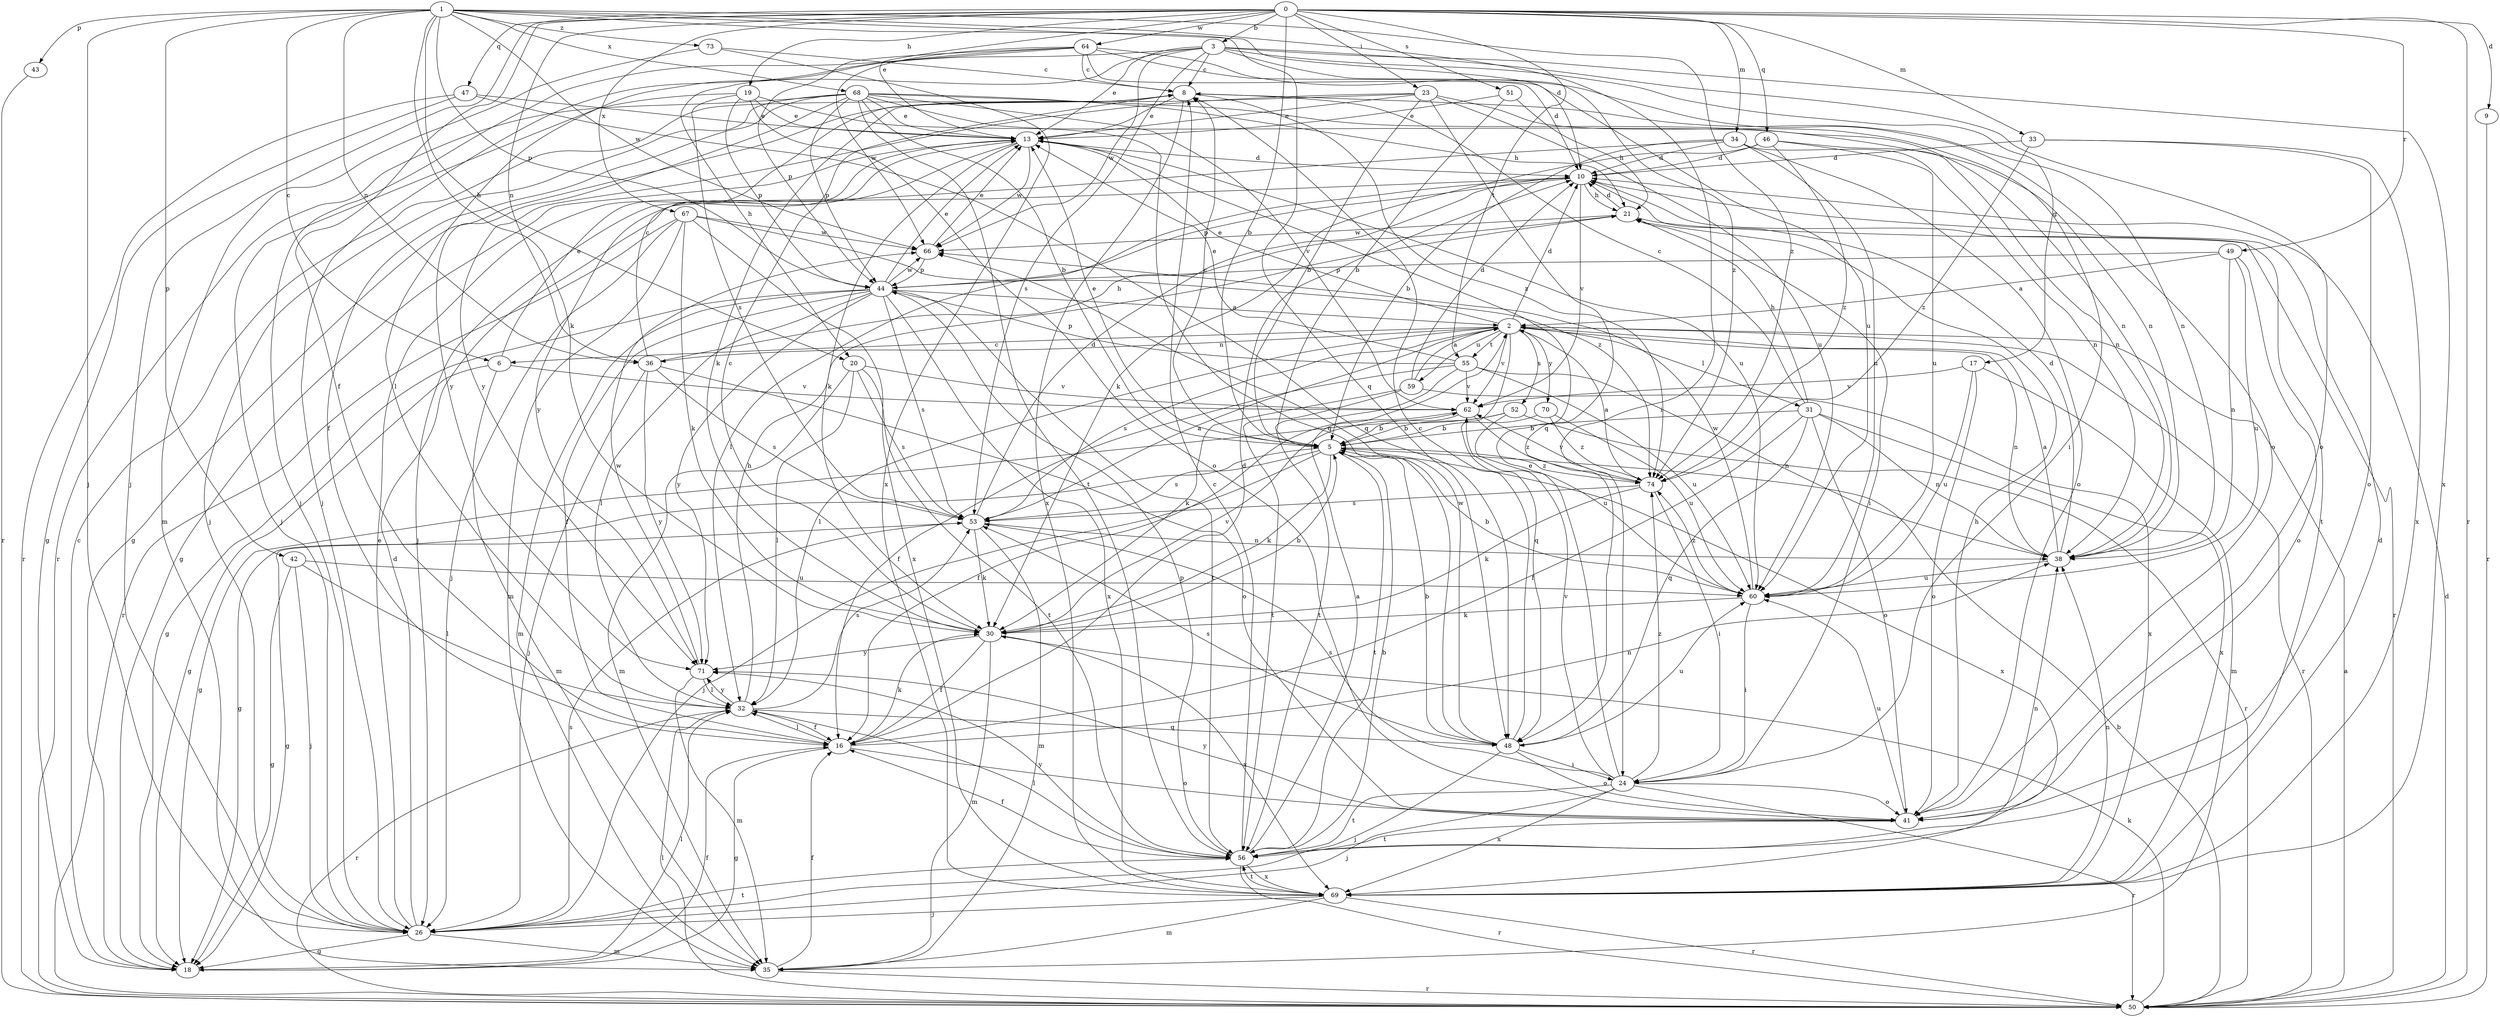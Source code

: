 strict digraph  {
0;
1;
2;
3;
5;
6;
8;
9;
10;
13;
16;
17;
18;
19;
20;
21;
23;
24;
26;
30;
31;
32;
33;
34;
35;
36;
38;
41;
42;
43;
44;
46;
47;
48;
49;
50;
51;
52;
53;
55;
56;
59;
60;
62;
64;
66;
67;
68;
69;
70;
71;
73;
74;
0 -> 3  [label=b];
0 -> 5  [label=b];
0 -> 9  [label=d];
0 -> 13  [label=e];
0 -> 16  [label=f];
0 -> 19  [label=h];
0 -> 23  [label=i];
0 -> 26  [label=j];
0 -> 33  [label=m];
0 -> 34  [label=m];
0 -> 36  [label=n];
0 -> 46  [label=q];
0 -> 47  [label=q];
0 -> 49  [label=r];
0 -> 50  [label=r];
0 -> 51  [label=s];
0 -> 55  [label=t];
0 -> 64  [label=w];
0 -> 67  [label=x];
1 -> 6  [label=c];
1 -> 10  [label=d];
1 -> 20  [label=h];
1 -> 24  [label=i];
1 -> 26  [label=j];
1 -> 30  [label=k];
1 -> 36  [label=n];
1 -> 42  [label=p];
1 -> 43  [label=p];
1 -> 44  [label=p];
1 -> 48  [label=q];
1 -> 66  [label=w];
1 -> 68  [label=x];
1 -> 73  [label=z];
1 -> 74  [label=z];
2 -> 6  [label=c];
2 -> 10  [label=d];
2 -> 13  [label=e];
2 -> 31  [label=l];
2 -> 32  [label=l];
2 -> 36  [label=n];
2 -> 38  [label=n];
2 -> 48  [label=q];
2 -> 50  [label=r];
2 -> 52  [label=s];
2 -> 53  [label=s];
2 -> 55  [label=t];
2 -> 59  [label=u];
2 -> 62  [label=v];
2 -> 70  [label=y];
3 -> 8  [label=c];
3 -> 13  [label=e];
3 -> 17  [label=g];
3 -> 20  [label=h];
3 -> 26  [label=j];
3 -> 41  [label=o];
3 -> 53  [label=s];
3 -> 66  [label=w];
3 -> 69  [label=x];
3 -> 74  [label=z];
5 -> 8  [label=c];
5 -> 13  [label=e];
5 -> 18  [label=g];
5 -> 26  [label=j];
5 -> 30  [label=k];
5 -> 53  [label=s];
5 -> 56  [label=t];
5 -> 69  [label=x];
5 -> 74  [label=z];
6 -> 13  [label=e];
6 -> 18  [label=g];
6 -> 35  [label=m];
6 -> 62  [label=v];
8 -> 13  [label=e];
8 -> 30  [label=k];
8 -> 38  [label=n];
8 -> 69  [label=x];
8 -> 74  [label=z];
9 -> 50  [label=r];
10 -> 21  [label=h];
10 -> 32  [label=l];
10 -> 44  [label=p];
10 -> 56  [label=t];
10 -> 62  [label=v];
13 -> 10  [label=d];
13 -> 18  [label=g];
13 -> 30  [label=k];
13 -> 60  [label=u];
13 -> 66  [label=w];
13 -> 71  [label=y];
16 -> 10  [label=d];
16 -> 18  [label=g];
16 -> 30  [label=k];
16 -> 32  [label=l];
16 -> 38  [label=n];
16 -> 41  [label=o];
17 -> 35  [label=m];
17 -> 41  [label=o];
17 -> 60  [label=u];
17 -> 62  [label=v];
18 -> 8  [label=c];
18 -> 16  [label=f];
18 -> 32  [label=l];
19 -> 13  [label=e];
19 -> 26  [label=j];
19 -> 38  [label=n];
19 -> 41  [label=o];
19 -> 44  [label=p];
19 -> 53  [label=s];
20 -> 32  [label=l];
20 -> 35  [label=m];
20 -> 53  [label=s];
20 -> 56  [label=t];
20 -> 62  [label=v];
21 -> 10  [label=d];
21 -> 24  [label=i];
21 -> 50  [label=r];
21 -> 66  [label=w];
23 -> 5  [label=b];
23 -> 13  [label=e];
23 -> 18  [label=g];
23 -> 24  [label=i];
23 -> 48  [label=q];
23 -> 60  [label=u];
23 -> 71  [label=y];
24 -> 13  [label=e];
24 -> 26  [label=j];
24 -> 41  [label=o];
24 -> 50  [label=r];
24 -> 53  [label=s];
24 -> 56  [label=t];
24 -> 62  [label=v];
24 -> 69  [label=x];
24 -> 74  [label=z];
26 -> 10  [label=d];
26 -> 13  [label=e];
26 -> 18  [label=g];
26 -> 35  [label=m];
26 -> 53  [label=s];
26 -> 56  [label=t];
30 -> 5  [label=b];
30 -> 8  [label=c];
30 -> 16  [label=f];
30 -> 35  [label=m];
30 -> 62  [label=v];
30 -> 69  [label=x];
30 -> 71  [label=y];
31 -> 5  [label=b];
31 -> 8  [label=c];
31 -> 16  [label=f];
31 -> 21  [label=h];
31 -> 38  [label=n];
31 -> 41  [label=o];
31 -> 48  [label=q];
31 -> 69  [label=x];
32 -> 16  [label=f];
32 -> 21  [label=h];
32 -> 48  [label=q];
32 -> 50  [label=r];
32 -> 53  [label=s];
32 -> 71  [label=y];
33 -> 10  [label=d];
33 -> 41  [label=o];
33 -> 69  [label=x];
33 -> 74  [label=z];
34 -> 5  [label=b];
34 -> 10  [label=d];
34 -> 26  [label=j];
34 -> 38  [label=n];
34 -> 41  [label=o];
34 -> 60  [label=u];
35 -> 16  [label=f];
35 -> 50  [label=r];
36 -> 8  [label=c];
36 -> 21  [label=h];
36 -> 26  [label=j];
36 -> 41  [label=o];
36 -> 53  [label=s];
36 -> 71  [label=y];
38 -> 2  [label=a];
38 -> 10  [label=d];
38 -> 60  [label=u];
41 -> 21  [label=h];
41 -> 56  [label=t];
41 -> 60  [label=u];
41 -> 71  [label=y];
42 -> 18  [label=g];
42 -> 26  [label=j];
42 -> 32  [label=l];
42 -> 60  [label=u];
43 -> 50  [label=r];
44 -> 2  [label=a];
44 -> 13  [label=e];
44 -> 16  [label=f];
44 -> 18  [label=g];
44 -> 32  [label=l];
44 -> 35  [label=m];
44 -> 53  [label=s];
44 -> 56  [label=t];
44 -> 66  [label=w];
44 -> 69  [label=x];
44 -> 71  [label=y];
46 -> 10  [label=d];
46 -> 30  [label=k];
46 -> 38  [label=n];
46 -> 60  [label=u];
46 -> 74  [label=z];
47 -> 13  [label=e];
47 -> 18  [label=g];
47 -> 48  [label=q];
47 -> 50  [label=r];
48 -> 5  [label=b];
48 -> 8  [label=c];
48 -> 24  [label=i];
48 -> 26  [label=j];
48 -> 41  [label=o];
48 -> 53  [label=s];
48 -> 60  [label=u];
48 -> 66  [label=w];
49 -> 2  [label=a];
49 -> 38  [label=n];
49 -> 41  [label=o];
49 -> 44  [label=p];
49 -> 60  [label=u];
50 -> 2  [label=a];
50 -> 5  [label=b];
50 -> 10  [label=d];
50 -> 30  [label=k];
50 -> 32  [label=l];
51 -> 5  [label=b];
51 -> 13  [label=e];
51 -> 21  [label=h];
52 -> 5  [label=b];
52 -> 18  [label=g];
52 -> 50  [label=r];
52 -> 60  [label=u];
53 -> 2  [label=a];
53 -> 10  [label=d];
53 -> 18  [label=g];
53 -> 30  [label=k];
53 -> 35  [label=m];
53 -> 38  [label=n];
55 -> 13  [label=e];
55 -> 16  [label=f];
55 -> 38  [label=n];
55 -> 44  [label=p];
55 -> 56  [label=t];
55 -> 60  [label=u];
55 -> 62  [label=v];
56 -> 2  [label=a];
56 -> 5  [label=b];
56 -> 8  [label=c];
56 -> 16  [label=f];
56 -> 32  [label=l];
56 -> 38  [label=n];
56 -> 44  [label=p];
56 -> 50  [label=r];
56 -> 69  [label=x];
56 -> 71  [label=y];
59 -> 2  [label=a];
59 -> 10  [label=d];
59 -> 30  [label=k];
59 -> 56  [label=t];
59 -> 69  [label=x];
60 -> 5  [label=b];
60 -> 24  [label=i];
60 -> 30  [label=k];
60 -> 66  [label=w];
60 -> 74  [label=z];
62 -> 5  [label=b];
62 -> 16  [label=f];
62 -> 74  [label=z];
64 -> 8  [label=c];
64 -> 10  [label=d];
64 -> 26  [label=j];
64 -> 32  [label=l];
64 -> 41  [label=o];
64 -> 44  [label=p];
64 -> 60  [label=u];
64 -> 66  [label=w];
66 -> 13  [label=e];
66 -> 44  [label=p];
67 -> 26  [label=j];
67 -> 30  [label=k];
67 -> 35  [label=m];
67 -> 50  [label=r];
67 -> 66  [label=w];
67 -> 69  [label=x];
67 -> 74  [label=z];
68 -> 5  [label=b];
68 -> 13  [label=e];
68 -> 16  [label=f];
68 -> 21  [label=h];
68 -> 26  [label=j];
68 -> 38  [label=n];
68 -> 44  [label=p];
68 -> 48  [label=q];
68 -> 50  [label=r];
68 -> 56  [label=t];
68 -> 62  [label=v];
68 -> 71  [label=y];
69 -> 10  [label=d];
69 -> 26  [label=j];
69 -> 35  [label=m];
69 -> 38  [label=n];
69 -> 50  [label=r];
69 -> 56  [label=t];
70 -> 5  [label=b];
70 -> 60  [label=u];
70 -> 74  [label=z];
71 -> 32  [label=l];
71 -> 35  [label=m];
71 -> 66  [label=w];
73 -> 8  [label=c];
73 -> 35  [label=m];
73 -> 69  [label=x];
74 -> 2  [label=a];
74 -> 24  [label=i];
74 -> 30  [label=k];
74 -> 53  [label=s];
74 -> 62  [label=v];
}
